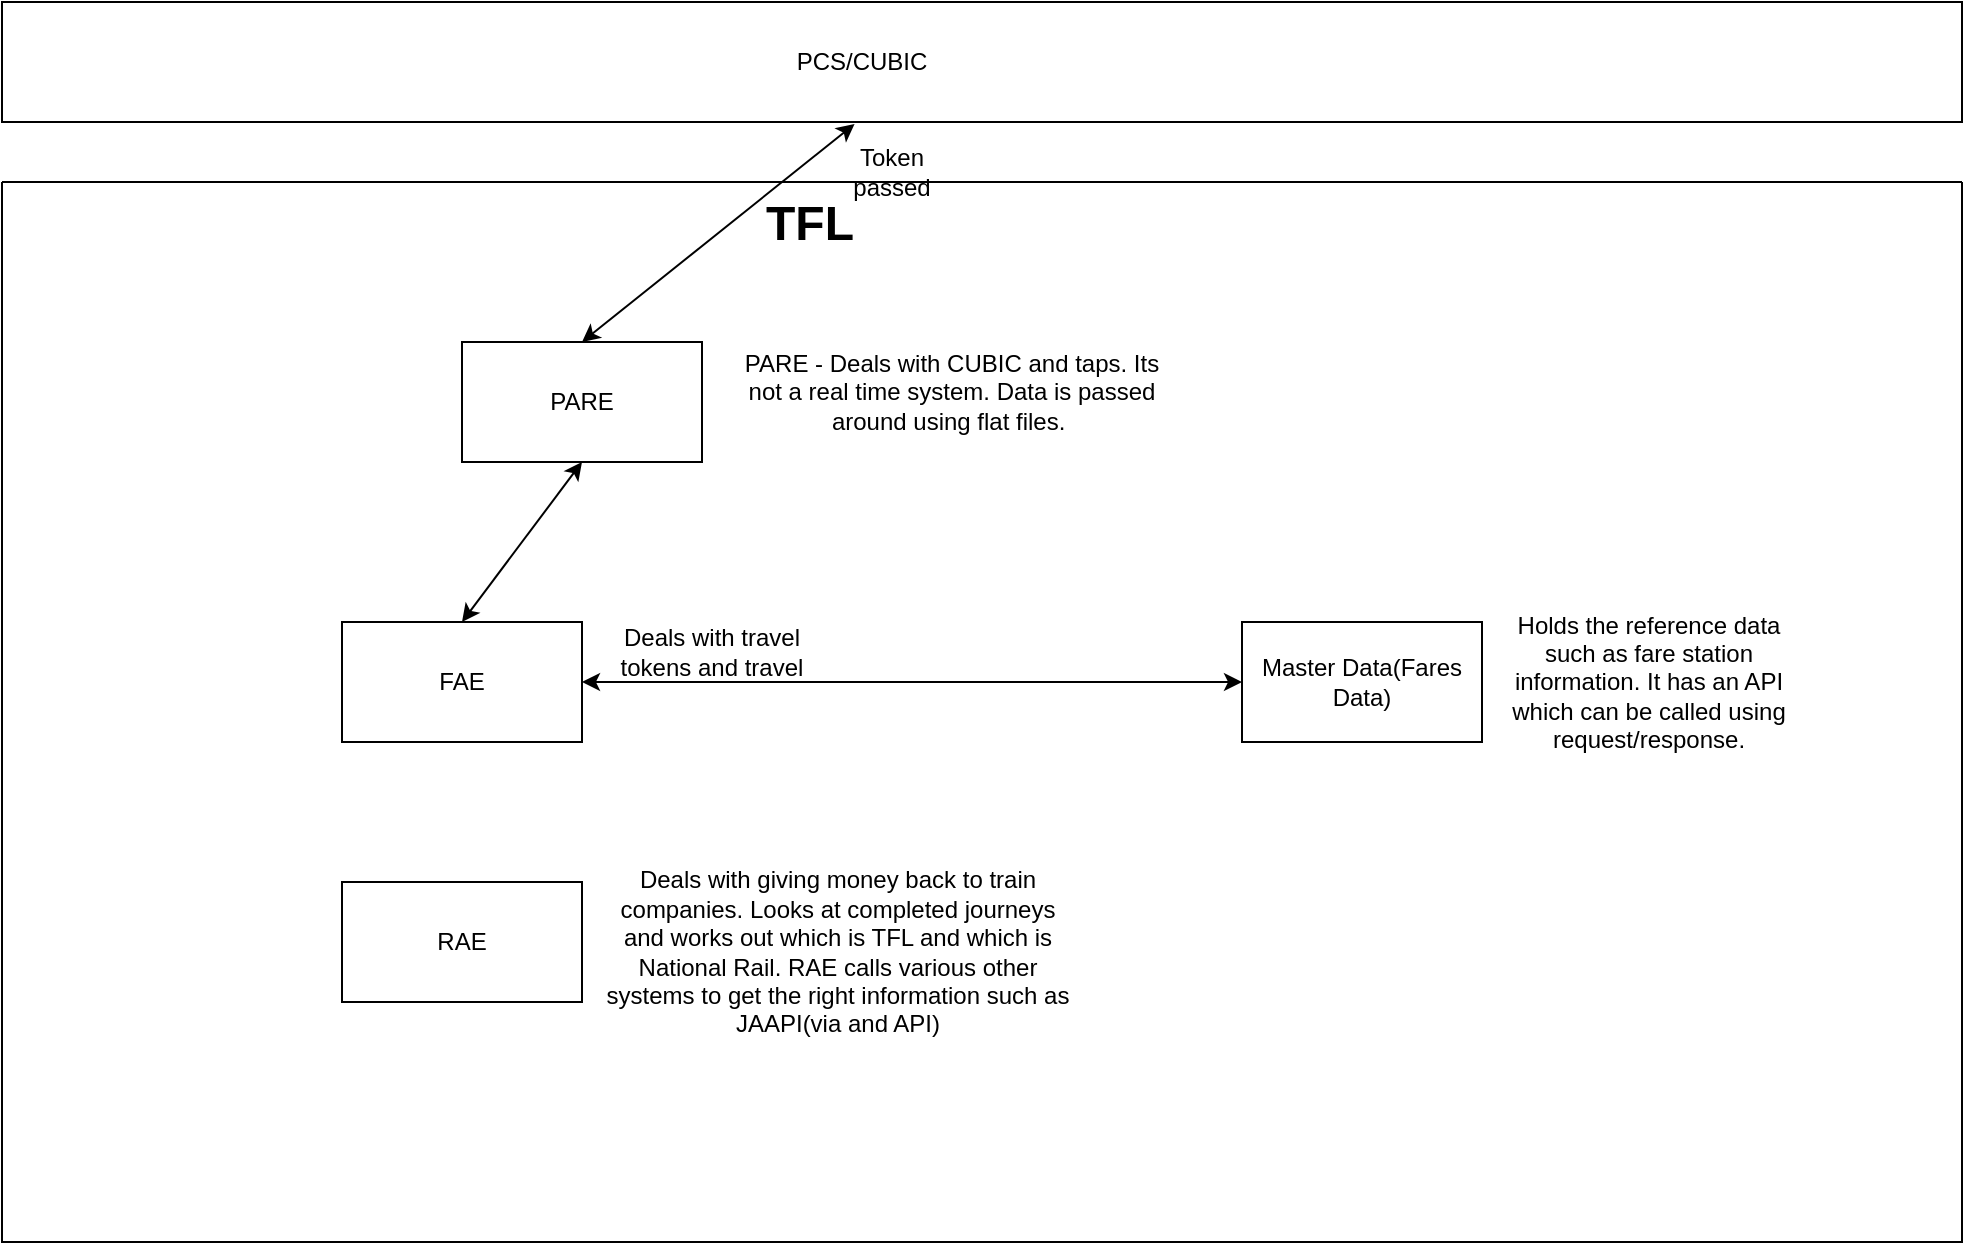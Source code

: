 <mxfile version="24.5.2" type="github">
  <diagram name="Page-1" id="zcoG4AAyd9BptsJxTXVu">
    <mxGraphModel dx="1386" dy="785" grid="1" gridSize="10" guides="1" tooltips="1" connect="1" arrows="1" fold="1" page="1" pageScale="1" pageWidth="827" pageHeight="1169" math="0" shadow="0">
      <root>
        <mxCell id="0" />
        <mxCell id="1" parent="0" />
        <mxCell id="KyWP97ZXqfvoLbvOsxDn-1" value="" style="verticalLabelPosition=bottom;verticalAlign=top;html=1;shape=mxgraph.basic.rect;fillColor2=none;strokeWidth=1;size=20;indent=5;" parent="1" vertex="1">
          <mxGeometry x="80" y="60" width="980" height="60" as="geometry" />
        </mxCell>
        <mxCell id="KyWP97ZXqfvoLbvOsxDn-2" value="" style="swimlane;startSize=0;" parent="1" vertex="1">
          <mxGeometry x="80" y="150" width="980" height="530" as="geometry" />
        </mxCell>
        <mxCell id="KyWP97ZXqfvoLbvOsxDn-6" value="PARE" style="rounded=0;whiteSpace=wrap;html=1;" parent="KyWP97ZXqfvoLbvOsxDn-2" vertex="1">
          <mxGeometry x="230" y="80" width="120" height="60" as="geometry" />
        </mxCell>
        <mxCell id="KyWP97ZXqfvoLbvOsxDn-7" value="FAE" style="rounded=0;whiteSpace=wrap;html=1;" parent="KyWP97ZXqfvoLbvOsxDn-2" vertex="1">
          <mxGeometry x="170" y="220" width="120" height="60" as="geometry" />
        </mxCell>
        <mxCell id="KyWP97ZXqfvoLbvOsxDn-8" value="Master Data(Fares Data)" style="rounded=0;whiteSpace=wrap;html=1;" parent="KyWP97ZXqfvoLbvOsxDn-2" vertex="1">
          <mxGeometry x="620" y="220" width="120" height="60" as="geometry" />
        </mxCell>
        <mxCell id="o1htwNQCdB0CThncyE0F-1" value="&lt;h1 style=&quot;margin-top: 0px;&quot;&gt;TFL&lt;/h1&gt;" style="text;html=1;whiteSpace=wrap;overflow=hidden;rounded=0;" vertex="1" parent="KyWP97ZXqfvoLbvOsxDn-2">
          <mxGeometry x="380" width="60" height="50" as="geometry" />
        </mxCell>
        <mxCell id="o1htwNQCdB0CThncyE0F-4" value="PARE - Deals with CUBIC and taps. Its not a real time system. Data is passed around using flat files.&amp;nbsp;" style="text;html=1;align=center;verticalAlign=middle;whiteSpace=wrap;rounded=0;" vertex="1" parent="KyWP97ZXqfvoLbvOsxDn-2">
          <mxGeometry x="370" y="80" width="210" height="50" as="geometry" />
        </mxCell>
        <mxCell id="o1htwNQCdB0CThncyE0F-5" value="Deals with travel tokens and travel" style="text;html=1;align=center;verticalAlign=middle;whiteSpace=wrap;rounded=0;" vertex="1" parent="KyWP97ZXqfvoLbvOsxDn-2">
          <mxGeometry x="300" y="220" width="110" height="30" as="geometry" />
        </mxCell>
        <mxCell id="o1htwNQCdB0CThncyE0F-7" value="Holds the reference data such as fare station information. It has an API which can be called using request/response." style="text;html=1;align=center;verticalAlign=middle;whiteSpace=wrap;rounded=0;" vertex="1" parent="KyWP97ZXqfvoLbvOsxDn-2">
          <mxGeometry x="747" y="235" width="153" height="30" as="geometry" />
        </mxCell>
        <mxCell id="o1htwNQCdB0CThncyE0F-8" value="" style="endArrow=classic;startArrow=classic;html=1;rounded=0;" edge="1" parent="KyWP97ZXqfvoLbvOsxDn-2" target="KyWP97ZXqfvoLbvOsxDn-8">
          <mxGeometry width="50" height="50" relative="1" as="geometry">
            <mxPoint x="290" y="250" as="sourcePoint" />
            <mxPoint x="340" y="200" as="targetPoint" />
          </mxGeometry>
        </mxCell>
        <mxCell id="o1htwNQCdB0CThncyE0F-9" value="" style="endArrow=classic;startArrow=classic;html=1;rounded=0;entryX=0.5;entryY=1;entryDx=0;entryDy=0;" edge="1" parent="KyWP97ZXqfvoLbvOsxDn-2" target="KyWP97ZXqfvoLbvOsxDn-6">
          <mxGeometry width="50" height="50" relative="1" as="geometry">
            <mxPoint x="230" y="220" as="sourcePoint" />
            <mxPoint x="280" y="170" as="targetPoint" />
          </mxGeometry>
        </mxCell>
        <mxCell id="o1htwNQCdB0CThncyE0F-10" value="RAE" style="rounded=0;whiteSpace=wrap;html=1;" vertex="1" parent="KyWP97ZXqfvoLbvOsxDn-2">
          <mxGeometry x="170" y="350" width="120" height="60" as="geometry" />
        </mxCell>
        <mxCell id="o1htwNQCdB0CThncyE0F-11" value="Deals with giving money back to train companies. Looks at completed journeys and works out which is TFL and which is National Rail. RAE calls various other systems to get the right information such as JAAPI(via and API)" style="text;html=1;align=center;verticalAlign=middle;whiteSpace=wrap;rounded=0;" vertex="1" parent="KyWP97ZXqfvoLbvOsxDn-2">
          <mxGeometry x="300" y="370" width="236" height="30" as="geometry" />
        </mxCell>
        <mxCell id="KyWP97ZXqfvoLbvOsxDn-5" value="PCS/CUBIC" style="text;html=1;align=center;verticalAlign=middle;whiteSpace=wrap;rounded=0;" parent="1" vertex="1">
          <mxGeometry x="480" y="75" width="60" height="30" as="geometry" />
        </mxCell>
        <mxCell id="o1htwNQCdB0CThncyE0F-3" value="" style="endArrow=classic;startArrow=classic;html=1;rounded=0;entryX=0.435;entryY=1.017;entryDx=0;entryDy=0;entryPerimeter=0;exitX=0.5;exitY=0;exitDx=0;exitDy=0;" edge="1" parent="1" source="KyWP97ZXqfvoLbvOsxDn-6" target="KyWP97ZXqfvoLbvOsxDn-1">
          <mxGeometry width="50" height="50" relative="1" as="geometry">
            <mxPoint x="470" y="240" as="sourcePoint" />
            <mxPoint x="520" y="190" as="targetPoint" />
          </mxGeometry>
        </mxCell>
        <mxCell id="o1htwNQCdB0CThncyE0F-6" value="Token passed" style="text;html=1;align=center;verticalAlign=middle;whiteSpace=wrap;rounded=0;" vertex="1" parent="1">
          <mxGeometry x="495" y="130" width="60" height="30" as="geometry" />
        </mxCell>
      </root>
    </mxGraphModel>
  </diagram>
</mxfile>
